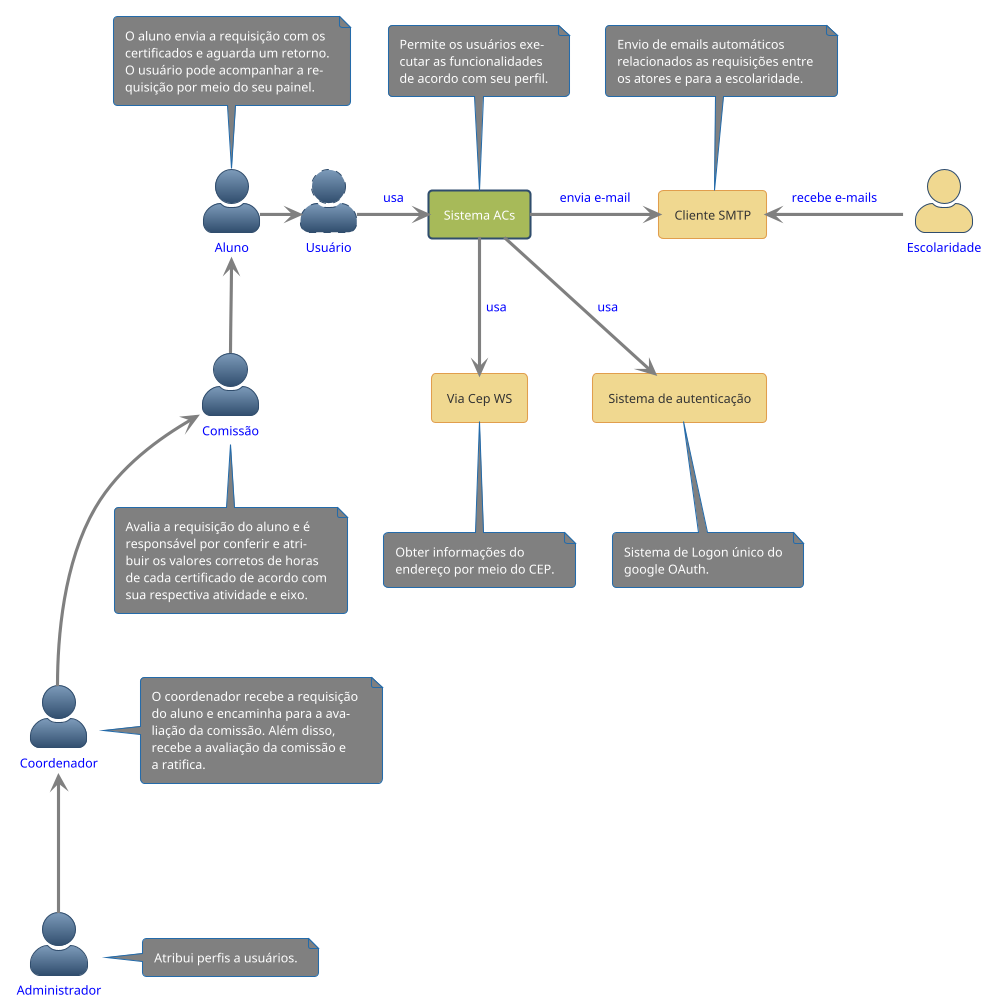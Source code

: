 @startuml Diagrama c1 - contexto
!theme spacelab
skinparam actorStyle awesome

actor Usuário #line.dashed;text:blue
actor Aluno #text:blue
actor Comissão #text:blue
actor Coordenador #text:blue
actor Administrador #text:blue
actor Escolaridade #f0d890;text:blue

note top of Aluno #Gray
    O aluno envia a requisição com os
    certificados e aguarda um retorno.
    O usuário pode acompanhar a re- 
    quisição por meio do seu painel.
end note

note right of Coordenador #Gray
    O coordenador recebe a requisição 
    do aluno e encaminha para a ava-
    liação da comissão. Além disso, 
    recebe a avaliação da comissão e
    a ratifica.
end note

note bottom of Comissão #Gray
    Avalia a requisição do aluno e é 
    responsável por conferir e atri-
    buir os valores corretos de horas
    de cada certificado de acordo com
    sua respectiva atividade e eixo.
end note

note right of Administrador #Gray
    Atribui perfis a usuários.
end note

Aluno  -right-> Usuário #line:gray;
Comissão -up-> Aluno #line:gray;
Coordenador -up--> Comissão #line:gray;
Administrador -up--> Coordenador #line:gray;

rectangle Sistema_Acs as "Sistema ACs" #a7ba59

note top of Sistema_Acs #Gray
    Permite os usuários exe-
    cutar as funcionalidades
    de acordo com seu perfil.
end note

agent Cliente_SMTP as "Cliente SMTP" #f0d890
note top of Cliente_SMTP #Gray
    Envio de emails automáticos 
    relacionados as requisições entre 
    os atores e para a escolaridade.
end note

agent OAuth2 as "Sistema de autenticação" #f0d890
note bottom of OAuth2 #Gray
    Sistema de Logon único do
    google OAuth.
end note

Agent ViaCep as "Via Cep WS" #f0d890
note bottom of ViaCep #Gray
    Obter informações do 
    endereço por meio do CEP.
end note

Usuário -right-> Sistema_Acs #line:gray;text:blue : usa
Sistema_Acs -right-> Cliente_SMTP #line:gray;text:blue : envia e-mail
Escolaridade -left-> Cliente_SMTP #line:gray;text:blue : recebe e-mails
Sistema_Acs -down-> OAuth2 #line:gray;text:blue : usa
Sistema_Acs -down-> ViaCep #line:gray;text:blue : usa
@enduml